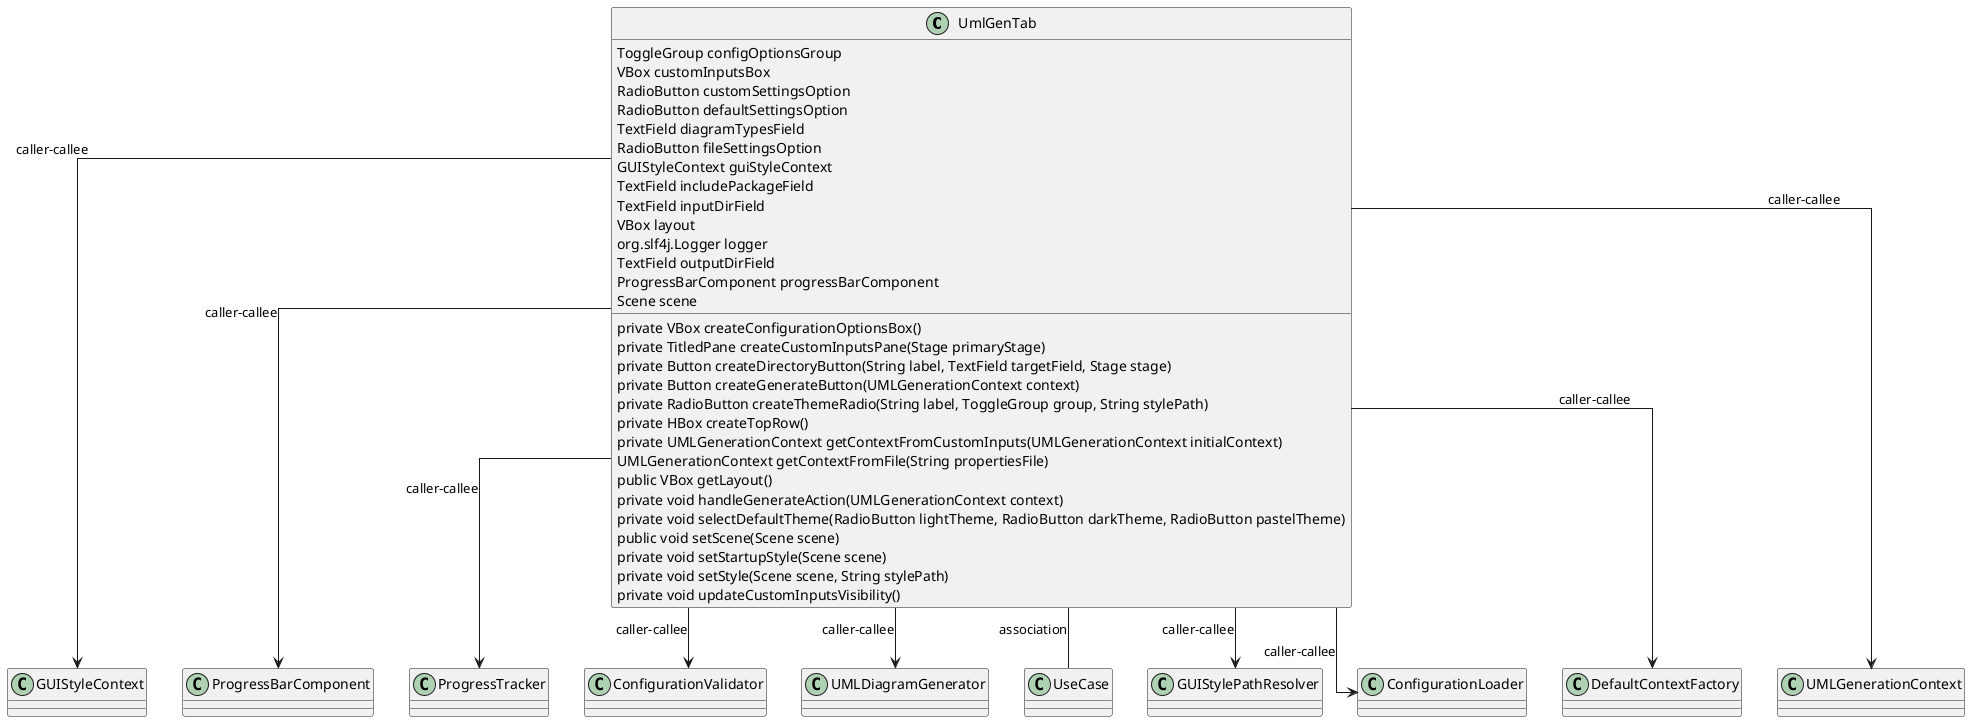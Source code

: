 @startuml
skinparam linetype Ortho
class UmlGenTab {
    ToggleGroup configOptionsGroup
    VBox customInputsBox
    RadioButton customSettingsOption
    RadioButton defaultSettingsOption
    TextField diagramTypesField
    RadioButton fileSettingsOption
    GUIStyleContext guiStyleContext
    TextField includePackageField
    TextField inputDirField
    VBox layout
    org.slf4j.Logger logger
    TextField outputDirField
    ProgressBarComponent progressBarComponent
    Scene scene
    private VBox createConfigurationOptionsBox()
    private TitledPane createCustomInputsPane(Stage primaryStage)
    private Button createDirectoryButton(String label, TextField targetField, Stage stage)
    private Button createGenerateButton(UMLGenerationContext context)
    private RadioButton createThemeRadio(String label, ToggleGroup group, String stylePath)
    private HBox createTopRow()
    private UMLGenerationContext getContextFromCustomInputs(UMLGenerationContext initialContext)
     UMLGenerationContext getContextFromFile(String propertiesFile)
    public VBox getLayout()
    private void handleGenerateAction(UMLGenerationContext context)
    private void selectDefaultTheme(RadioButton lightTheme, RadioButton darkTheme, RadioButton pastelTheme)
    public void setScene(Scene scene)
    private void setStartupStyle(Scene scene)
    private void setStyle(Scene scene, String stylePath)
    private void updateCustomInputsVisibility()
}
UmlGenTab --> GUIStyleContext : caller-callee
UmlGenTab --> ProgressBarComponent : caller-callee
UmlGenTab --> ProgressTracker : caller-callee
UmlGenTab --> ConfigurationValidator : caller-callee
UmlGenTab --> UMLDiagramGenerator : caller-callee
UmlGenTab -- UseCase : association
UmlGenTab --> GUIStylePathResolver : caller-callee
UmlGenTab --> ConfigurationLoader : caller-callee
UmlGenTab --> DefaultContextFactory : caller-callee
UmlGenTab --> UMLGenerationContext : caller-callee
@enduml
